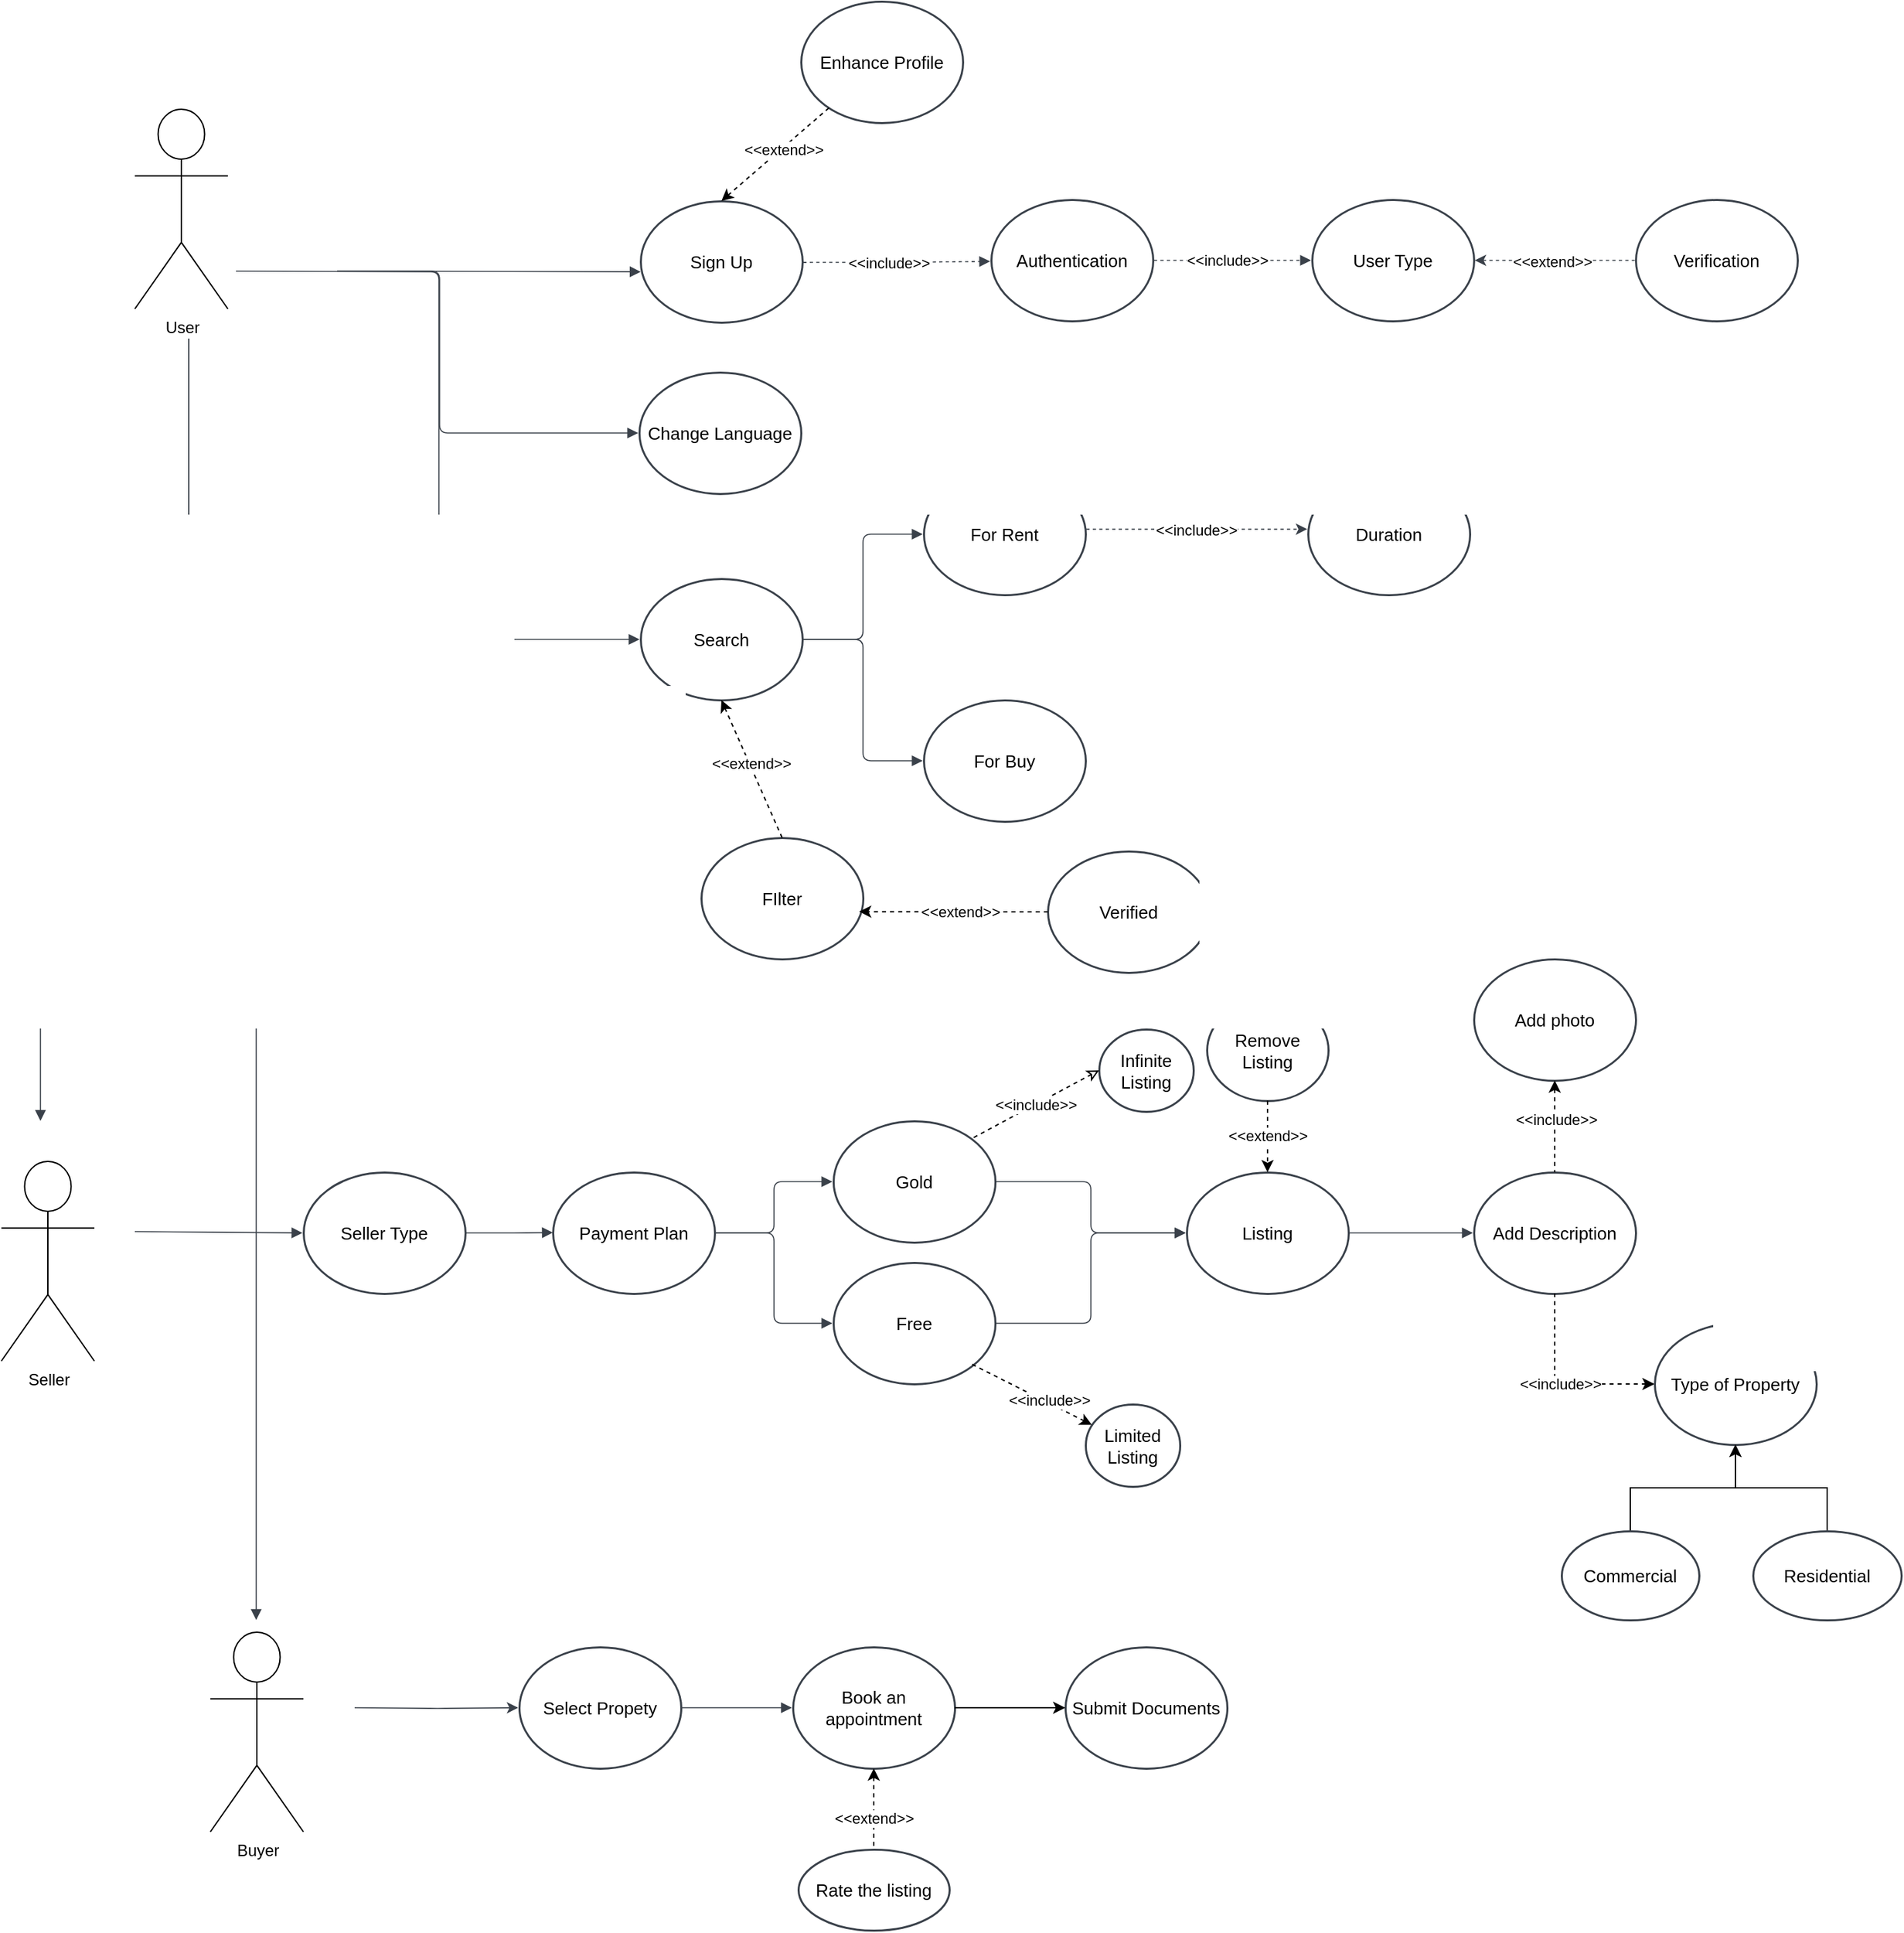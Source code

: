 <mxfile version="26.0.13">
  <diagram name="Page-1" id="3UdpM3VQEbxJ7XjGhjqT">
    <mxGraphModel dx="1815" dy="1692" grid="1" gridSize="10" guides="1" tooltips="1" connect="1" arrows="1" fold="1" page="1" pageScale="1" pageWidth="827" pageHeight="1169" math="0" shadow="0">
      <root>
        <mxCell id="0" />
        <mxCell id="1" parent="0" />
        <mxCell id="RtYx9xhGGRkn4zn4l_9_-4" value="" style="html=1;jettySize=18;whiteSpace=wrap;fontSize=13;strokeColor=#3a414a;strokeOpacity=100;strokeWidth=0.8;rounded=1;arcSize=12;edgeStyle=orthogonalEdgeStyle;startArrow=none;endArrow=block;endFill=1;lucidId=T_1NcUHb7CAU;" parent="1" edge="1">
          <mxGeometry width="100" height="100" relative="1" as="geometry">
            <Array as="points">
              <mxPoint x="70" y="290" />
              <mxPoint x="120" y="290" />
              <mxPoint x="120" y="1080" />
            </Array>
            <mxPoint x="70" y="140" as="sourcePoint" />
            <mxPoint x="120" y="1090" as="targetPoint" />
          </mxGeometry>
        </mxCell>
        <mxCell id="RtYx9xhGGRkn4zn4l_9_-6" value="Sign Up" style="html=1;overflow=block;blockSpacing=1;whiteSpace=wrap;ellipse;fontSize=13;spacing=3.8;strokeColor=#3a414a;strokeOpacity=100;fillOpacity=100;rounded=1;absoluteArcSize=1;arcSize=9;fillColor=#ffffff;strokeWidth=1.5;lucidId=Vd2NLH37KcO3;" parent="1" vertex="1">
          <mxGeometry x="405" y="38" width="120" height="90" as="geometry" />
        </mxCell>
        <mxCell id="RtYx9xhGGRkn4zn4l_9_-7" value="Authentication" style="html=1;overflow=block;blockSpacing=1;whiteSpace=wrap;ellipse;fontSize=13;spacing=3.8;strokeColor=#3a414a;strokeOpacity=100;fillOpacity=100;rounded=1;absoluteArcSize=1;arcSize=9;fillColor=#ffffff;strokeWidth=1.5;lucidId=ie2NSuUGnqbv;" parent="1" vertex="1">
          <mxGeometry x="665" y="37" width="120" height="90" as="geometry" />
        </mxCell>
        <mxCell id="RtYx9xhGGRkn4zn4l_9_-8" value="User Type" style="html=1;overflow=block;blockSpacing=1;whiteSpace=wrap;ellipse;fontSize=13;spacing=3.8;strokeColor=#3a414a;strokeOpacity=100;fillOpacity=100;rounded=1;absoluteArcSize=1;arcSize=9;fillColor=#ffffff;strokeWidth=1.5;lucidId=xe2NPOXNQaJQ;" parent="1" vertex="1">
          <mxGeometry x="903" y="37" width="120" height="90" as="geometry" />
        </mxCell>
        <mxCell id="RtYx9xhGGRkn4zn4l_9_-9" value="Verification" style="html=1;overflow=block;blockSpacing=1;whiteSpace=wrap;ellipse;fontSize=13;spacing=3.8;strokeColor=#3a414a;strokeOpacity=100;fillOpacity=100;rounded=1;absoluteArcSize=1;arcSize=9;fillColor=#ffffff;strokeWidth=1.5;lucidId=Ie2NEz1RCKbv;" parent="1" vertex="1">
          <mxGeometry x="1143" y="37" width="120" height="90" as="geometry" />
        </mxCell>
        <mxCell id="RtYx9xhGGRkn4zn4l_9_-10" value="Enhance Profile" style="html=1;overflow=block;blockSpacing=1;whiteSpace=wrap;ellipse;fontSize=13;spacing=3.8;strokeColor=#3a414a;strokeOpacity=100;fillOpacity=100;rounded=1;absoluteArcSize=1;arcSize=9;fillColor=#ffffff;strokeWidth=1.5;lucidId=Ve2N2gkib1of;" parent="1" vertex="1">
          <mxGeometry x="524" y="-110" width="120" height="90" as="geometry" />
        </mxCell>
        <mxCell id="RtYx9xhGGRkn4zn4l_9_-11" value="" style="html=1;jettySize=18;whiteSpace=wrap;fontSize=13;strokeColor=#3a414a;strokeOpacity=100;strokeWidth=0.8;rounded=1;arcSize=12;edgeStyle=orthogonalEdgeStyle;startArrow=none;endArrow=block;endFill=1;entryX=0.001;entryY=0.583;entryPerimeter=0;lucidId=ff2Nyzj1YwN0;" parent="1" target="RtYx9xhGGRkn4zn4l_9_-6" edge="1">
          <mxGeometry width="100" height="100" relative="1" as="geometry">
            <Array as="points" />
            <mxPoint x="180" y="90" as="sourcePoint" />
          </mxGeometry>
        </mxCell>
        <mxCell id="RtYx9xhGGRkn4zn4l_9_-12" value="" style="html=1;jettySize=18;whiteSpace=wrap;fontSize=13;strokeColor=#3a414a;strokeOpacity=100;strokeWidth=0.8;rounded=1;arcSize=12;edgeStyle=orthogonalEdgeStyle;startArrow=none;endArrow=block;endFill=1;exitX=1.006;exitY=0.506;exitPerimeter=0;entryX=-0.006;entryY=0.509;entryPerimeter=0;lucidId=Af2NUY4z62~e;dashed=1;" parent="1" source="RtYx9xhGGRkn4zn4l_9_-6" target="RtYx9xhGGRkn4zn4l_9_-7" edge="1">
          <mxGeometry width="100" height="100" relative="1" as="geometry">
            <Array as="points" />
          </mxGeometry>
        </mxCell>
        <mxCell id="QKum8VZ0ect6uWflZ8Zq-3" value="&amp;lt;&amp;lt;include&amp;gt;&amp;gt;" style="edgeLabel;html=1;align=center;verticalAlign=middle;resizable=0;points=[];" parent="RtYx9xhGGRkn4zn4l_9_-12" vertex="1" connectable="0">
          <mxGeometry x="-0.087" relative="1" as="geometry">
            <mxPoint as="offset" />
          </mxGeometry>
        </mxCell>
        <mxCell id="RtYx9xhGGRkn4zn4l_9_-13" value="" style="html=1;jettySize=18;whiteSpace=wrap;fontSize=13;strokeColor=#3a414a;strokeOpacity=100;strokeWidth=0.8;rounded=1;arcSize=12;edgeStyle=orthogonalEdgeStyle;startArrow=none;endArrow=block;endFill=1;exitX=1.006;exitY=0.5;exitPerimeter=0;entryX=-0.006;entryY=0.5;entryPerimeter=0;lucidId=If2N~Ru2rR69;dashed=1;" parent="1" source="RtYx9xhGGRkn4zn4l_9_-7" target="RtYx9xhGGRkn4zn4l_9_-8" edge="1">
          <mxGeometry width="100" height="100" relative="1" as="geometry">
            <Array as="points" />
          </mxGeometry>
        </mxCell>
        <mxCell id="QKum8VZ0ect6uWflZ8Zq-5" value="&amp;lt;&amp;lt;include&amp;gt;&amp;gt;" style="edgeLabel;html=1;align=center;verticalAlign=middle;resizable=0;points=[];" parent="RtYx9xhGGRkn4zn4l_9_-13" vertex="1" connectable="0">
          <mxGeometry x="0.407" y="1" relative="1" as="geometry">
            <mxPoint x="-28" y="1" as="offset" />
          </mxGeometry>
        </mxCell>
        <mxCell id="RtYx9xhGGRkn4zn4l_9_-14" value="" style="html=1;jettySize=18;whiteSpace=wrap;fontSize=13;strokeColor=#3a414a;strokeOpacity=100;strokeWidth=0.8;rounded=1;arcSize=12;edgeStyle=orthogonalEdgeStyle;startArrow=classic;endArrow=none;endFill=1;exitX=1.006;exitY=0.5;exitPerimeter=0;entryX=-0.006;entryY=0.5;entryPerimeter=0;lucidId=0f2NqhdM4Jrs;startFill=1;dashed=1;" parent="1" source="RtYx9xhGGRkn4zn4l_9_-8" target="RtYx9xhGGRkn4zn4l_9_-9" edge="1">
          <mxGeometry width="100" height="100" relative="1" as="geometry">
            <Array as="points" />
          </mxGeometry>
        </mxCell>
        <mxCell id="QKum8VZ0ect6uWflZ8Zq-6" value="&amp;lt;&amp;lt;extend&amp;gt;&amp;gt;" style="edgeLabel;html=1;align=center;verticalAlign=middle;resizable=0;points=[];" parent="RtYx9xhGGRkn4zn4l_9_-14" vertex="1" connectable="0">
          <mxGeometry x="-0.041" y="-1" relative="1" as="geometry">
            <mxPoint as="offset" />
          </mxGeometry>
        </mxCell>
        <mxCell id="RtYx9xhGGRkn4zn4l_9_-17" value="" style="html=1;jettySize=18;whiteSpace=wrap;fontSize=13;strokeColor=#3a414a;strokeOpacity=100;strokeWidth=0.8;rounded=1;arcSize=12;edgeStyle=orthogonalEdgeStyle;startArrow=none;endArrow=block;endFill=1;entryX=-0.006;entryY=0.5;entryPerimeter=0;lucidId=bh2N.PQnJD9T;" parent="1" target="RtYx9xhGGRkn4zn4l_9_-18" edge="1">
          <mxGeometry width="100" height="100" relative="1" as="geometry">
            <Array as="points">
              <mxPoint x="256" y="90" />
              <mxPoint x="256" y="210" />
            </Array>
            <mxPoint x="180" y="90" as="sourcePoint" />
          </mxGeometry>
        </mxCell>
        <mxCell id="RtYx9xhGGRkn4zn4l_9_-18" value="Change Language" style="html=1;overflow=block;blockSpacing=1;whiteSpace=wrap;ellipse;fontSize=13;spacing=3.8;strokeColor=#3a414a;strokeOpacity=100;fillOpacity=100;rounded=1;absoluteArcSize=1;arcSize=9;fillColor=#ffffff;strokeWidth=1.5;lucidId=lh2NhNY9c4b3;" parent="1" vertex="1">
          <mxGeometry x="404" y="165" width="120" height="90" as="geometry" />
        </mxCell>
        <mxCell id="RtYx9xhGGRkn4zn4l_9_-19" value="Search" style="html=1;overflow=block;blockSpacing=1;whiteSpace=wrap;ellipse;fontSize=13;spacing=3.8;strokeColor=#3a414a;strokeOpacity=100;fillOpacity=100;rounded=1;absoluteArcSize=1;arcSize=9;fillColor=#ffffff;strokeWidth=1.5;lucidId=zh2NIjurEAJ8;" parent="1" vertex="1">
          <mxGeometry x="405" y="318" width="120" height="90" as="geometry" />
        </mxCell>
        <mxCell id="RtYx9xhGGRkn4zn4l_9_-20" value="" style="html=1;jettySize=18;whiteSpace=wrap;fontSize=13;strokeColor=#3a414a;strokeOpacity=100;strokeWidth=0.8;rounded=1;arcSize=12;edgeStyle=orthogonalEdgeStyle;startArrow=none;endArrow=block;endFill=1;entryX=-0.006;entryY=0.5;entryPerimeter=0;lucidId=Gh2N~Wo6~D3Y;" parent="1" target="RtYx9xhGGRkn4zn4l_9_-19" edge="1">
          <mxGeometry width="100" height="100" relative="1" as="geometry">
            <Array as="points" />
            <mxPoint x="105" y="90" as="sourcePoint" />
          </mxGeometry>
        </mxCell>
        <mxCell id="RtYx9xhGGRkn4zn4l_9_-21" value="For Rent" style="html=1;overflow=block;blockSpacing=1;whiteSpace=wrap;ellipse;fontSize=13;spacing=3.8;strokeColor=#3a414a;strokeOpacity=100;fillOpacity=100;rounded=1;absoluteArcSize=1;arcSize=9;fillColor=#ffffff;strokeWidth=1.5;lucidId=9h2N9iXnFSrb;" parent="1" vertex="1">
          <mxGeometry x="615" y="240" width="120" height="90" as="geometry" />
        </mxCell>
        <mxCell id="RtYx9xhGGRkn4zn4l_9_-22" value="For Buy" style="html=1;overflow=block;blockSpacing=1;whiteSpace=wrap;ellipse;fontSize=13;spacing=3.8;strokeColor=#3a414a;strokeOpacity=100;fillOpacity=100;rounded=1;absoluteArcSize=1;arcSize=9;fillColor=#ffffff;strokeWidth=1.5;lucidId=_h2Ns~Ce41wU;" parent="1" vertex="1">
          <mxGeometry x="615" y="408" width="120" height="90" as="geometry" />
        </mxCell>
        <mxCell id="RtYx9xhGGRkn4zn4l_9_-23" value="Duration" style="html=1;overflow=block;blockSpacing=1;whiteSpace=wrap;ellipse;fontSize=13;spacing=3.8;strokeColor=#3a414a;strokeOpacity=100;fillOpacity=100;rounded=1;absoluteArcSize=1;arcSize=9;fillColor=#ffffff;strokeWidth=1.5;lucidId=oi2NFCCOpKik;" parent="1" vertex="1">
          <mxGeometry x="900" y="240" width="120" height="90" as="geometry" />
        </mxCell>
        <mxCell id="RtYx9xhGGRkn4zn4l_9_-24" value="" style="html=1;jettySize=18;whiteSpace=wrap;fontSize=13;strokeColor=#3a414a;strokeOpacity=100;strokeWidth=0.8;rounded=1;arcSize=12;edgeStyle=orthogonalEdgeStyle;startArrow=none;startFill=0;endArrow=classic;exitX=1.005;exitY=0.459;exitPerimeter=0;entryX=-0.005;entryY=0.459;entryPerimeter=0;lucidId=Gi2NdZY0Ms.r;dashed=1;endFill=1;" parent="1" source="RtYx9xhGGRkn4zn4l_9_-21" target="RtYx9xhGGRkn4zn4l_9_-23" edge="1">
          <mxGeometry width="100" height="100" relative="1" as="geometry">
            <Array as="points" />
          </mxGeometry>
        </mxCell>
        <mxCell id="QKum8VZ0ect6uWflZ8Zq-9" value="&amp;lt;&amp;lt;include&amp;gt;&amp;gt;" style="edgeLabel;html=1;align=center;verticalAlign=middle;resizable=0;points=[];" parent="RtYx9xhGGRkn4zn4l_9_-24" vertex="1" connectable="0">
          <mxGeometry x="-0.011" relative="1" as="geometry">
            <mxPoint as="offset" />
          </mxGeometry>
        </mxCell>
        <mxCell id="RtYx9xhGGRkn4zn4l_9_-25" value="" style="html=1;jettySize=18;whiteSpace=wrap;fontSize=13;strokeColor=#3a414a;strokeOpacity=100;strokeWidth=0.8;rounded=1;arcSize=12;edgeStyle=orthogonalEdgeStyle;startArrow=none;endArrow=block;endFill=1;exitX=1.006;exitY=0.5;exitPerimeter=0;entryX=-0.006;entryY=0.5;entryPerimeter=0;lucidId=Ni2N4o2TWmvw;" parent="1" source="RtYx9xhGGRkn4zn4l_9_-19" target="RtYx9xhGGRkn4zn4l_9_-21" edge="1">
          <mxGeometry width="100" height="100" relative="1" as="geometry">
            <Array as="points" />
          </mxGeometry>
        </mxCell>
        <mxCell id="RtYx9xhGGRkn4zn4l_9_-26" value="" style="html=1;jettySize=18;whiteSpace=wrap;fontSize=13;strokeColor=#3a414a;strokeOpacity=100;strokeWidth=0.8;rounded=1;arcSize=12;edgeStyle=orthogonalEdgeStyle;startArrow=none;endArrow=block;endFill=1;exitX=1.006;exitY=0.5;exitPerimeter=0;entryX=-0.006;entryY=0.5;entryPerimeter=0;lucidId=Ui2NdpzxIE4U;" parent="1" source="RtYx9xhGGRkn4zn4l_9_-19" target="RtYx9xhGGRkn4zn4l_9_-22" edge="1">
          <mxGeometry width="100" height="100" relative="1" as="geometry">
            <Array as="points" />
          </mxGeometry>
        </mxCell>
        <mxCell id="RtYx9xhGGRkn4zn4l_9_-28" value="FIlter" style="html=1;overflow=block;blockSpacing=1;whiteSpace=wrap;ellipse;fontSize=13;spacing=3.8;strokeColor=#3a414a;strokeOpacity=100;fillOpacity=100;rounded=1;absoluteArcSize=1;arcSize=9;fillColor=#ffffff;strokeWidth=1.5;lucidId=jk2NwlVtYKUZ;" parent="1" vertex="1">
          <mxGeometry x="450" y="510" width="120" height="90" as="geometry" />
        </mxCell>
        <mxCell id="RtYx9xhGGRkn4zn4l_9_-30" value="Verified" style="html=1;overflow=block;blockSpacing=1;whiteSpace=wrap;ellipse;fontSize=13;spacing=3.8;strokeColor=#3a414a;strokeOpacity=100;fillOpacity=100;rounded=1;absoluteArcSize=1;arcSize=9;fillColor=#ffffff;strokeWidth=1.5;lucidId=al2Ni9gf6FhD;" parent="1" vertex="1">
          <mxGeometry x="707" y="520" width="120" height="90" as="geometry" />
        </mxCell>
        <mxCell id="RtYx9xhGGRkn4zn4l_9_-32" value="" style="html=1;jettySize=18;whiteSpace=wrap;fontSize=13;strokeColor=#3a414a;strokeOpacity=100;strokeWidth=0.8;rounded=1;arcSize=12;edgeStyle=orthogonalEdgeStyle;startArrow=none;endArrow=block;endFill=1;entryX=-0.006;entryY=0.5;entryPerimeter=0;lucidId=sm2NMlRjk~uu;" parent="1" target="RtYx9xhGGRkn4zn4l_9_-33" edge="1">
          <mxGeometry width="100" height="100" relative="1" as="geometry">
            <Array as="points" />
            <mxPoint x="30" y="802" as="sourcePoint" />
          </mxGeometry>
        </mxCell>
        <mxCell id="RtYx9xhGGRkn4zn4l_9_-33" value="Seller Type" style="html=1;overflow=block;blockSpacing=1;whiteSpace=wrap;ellipse;fontSize=13;spacing=3.8;strokeColor=#3a414a;strokeOpacity=100;fillOpacity=100;rounded=1;absoluteArcSize=1;arcSize=9;fillColor=#ffffff;strokeWidth=1.5;lucidId=Dm2N.O1Cw66J;" parent="1" vertex="1">
          <mxGeometry x="155" y="758" width="120" height="90" as="geometry" />
        </mxCell>
        <mxCell id="RtYx9xhGGRkn4zn4l_9_-34" value="Gold" style="html=1;overflow=block;blockSpacing=1;whiteSpace=wrap;ellipse;fontSize=13;spacing=3.8;strokeColor=#3a414a;strokeOpacity=100;fillOpacity=100;rounded=1;absoluteArcSize=1;arcSize=9;fillColor=#ffffff;strokeWidth=1.5;lucidId=Zm2NnLyQ7PNg;" parent="1" vertex="1">
          <mxGeometry x="548" y="720" width="120" height="90" as="geometry" />
        </mxCell>
        <mxCell id="RtYx9xhGGRkn4zn4l_9_-35" value="Free" style="html=1;overflow=block;blockSpacing=1;whiteSpace=wrap;ellipse;fontSize=13;spacing=3.8;strokeColor=#3a414a;strokeOpacity=100;fillOpacity=100;rounded=1;absoluteArcSize=1;arcSize=9;fillColor=#ffffff;strokeWidth=1.5;lucidId=0m2NQB7Sojcu;" parent="1" vertex="1">
          <mxGeometry x="548" y="825" width="120" height="90" as="geometry" />
        </mxCell>
        <mxCell id="RtYx9xhGGRkn4zn4l_9_-36" value="Infinite Listing" style="html=1;overflow=block;blockSpacing=1;whiteSpace=wrap;ellipse;fontSize=13;spacing=3.8;strokeColor=#3a414a;strokeOpacity=100;fillOpacity=100;rounded=1;absoluteArcSize=1;arcSize=9;fillColor=#ffffff;strokeWidth=1.5;lucidId=cn2N3BMARIzr;" parent="1" vertex="1">
          <mxGeometry x="745" y="652" width="70" height="61" as="geometry" />
        </mxCell>
        <mxCell id="RtYx9xhGGRkn4zn4l_9_-37" value="Limited Listing" style="html=1;overflow=block;blockSpacing=1;whiteSpace=wrap;ellipse;fontSize=13;spacing=3.8;strokeColor=#3a414a;strokeOpacity=100;fillOpacity=100;rounded=1;absoluteArcSize=1;arcSize=9;fillColor=#ffffff;strokeWidth=1.5;lucidId=wn2NGP~Z6Ds-;" parent="1" vertex="1">
          <mxGeometry x="735" y="930" width="70" height="61" as="geometry" />
        </mxCell>
        <mxCell id="RtYx9xhGGRkn4zn4l_9_-40" value="" style="html=1;jettySize=18;whiteSpace=wrap;fontSize=13;strokeColor=#3a414a;strokeOpacity=100;strokeWidth=0.8;rounded=1;arcSize=12;edgeStyle=orthogonalEdgeStyle;startArrow=none;endArrow=block;endFill=1;exitX=1;exitY=0.5;entryX=-0.006;entryY=0.5;entryPerimeter=0;lucidId=eo2N2k-c11Nn;exitDx=0;exitDy=0;" parent="1" source="4We_B6uBcjSN8F8ZaVob-1" target="RtYx9xhGGRkn4zn4l_9_-34" edge="1">
          <mxGeometry width="100" height="100" relative="1" as="geometry">
            <Array as="points">
              <mxPoint x="504" y="803" />
              <mxPoint x="504" y="765" />
            </Array>
          </mxGeometry>
        </mxCell>
        <mxCell id="RtYx9xhGGRkn4zn4l_9_-41" value="" style="html=1;jettySize=18;whiteSpace=wrap;fontSize=13;strokeColor=#3a414a;strokeOpacity=100;strokeWidth=0.8;rounded=1;arcSize=12;edgeStyle=orthogonalEdgeStyle;startArrow=none;endArrow=block;endFill=1;exitX=1;exitY=0.5;entryX=-0.006;entryY=0.5;entryPerimeter=0;lucidId=ko2NCZfHojib;exitDx=0;exitDy=0;" parent="1" source="4We_B6uBcjSN8F8ZaVob-1" target="RtYx9xhGGRkn4zn4l_9_-35" edge="1">
          <mxGeometry width="100" height="100" relative="1" as="geometry">
            <Array as="points" />
          </mxGeometry>
        </mxCell>
        <mxCell id="RtYx9xhGGRkn4zn4l_9_-42" value="" style="html=1;jettySize=18;whiteSpace=wrap;fontSize=13;strokeColor=#3a414a;strokeOpacity=100;strokeWidth=0.8;rounded=1;arcSize=12;edgeStyle=orthogonalEdgeStyle;startArrow=none;endArrow=block;endFill=1;exitX=1.006;exitY=0.5;exitPerimeter=0;entryX=-0.006;entryY=0.5;entryPerimeter=0;lucidId=xo2N60hsEZCy;" parent="1" source="RtYx9xhGGRkn4zn4l_9_-34" target="RtYx9xhGGRkn4zn4l_9_-44" edge="1">
          <mxGeometry width="100" height="100" relative="1" as="geometry">
            <Array as="points" />
          </mxGeometry>
        </mxCell>
        <mxCell id="RtYx9xhGGRkn4zn4l_9_-43" value="" style="html=1;jettySize=18;whiteSpace=wrap;fontSize=13;strokeColor=#3a414a;strokeOpacity=100;strokeWidth=0.8;rounded=1;arcSize=12;edgeStyle=orthogonalEdgeStyle;startArrow=none;endArrow=block;endFill=1;exitX=1.006;exitY=0.5;exitPerimeter=0;entryX=-0.006;entryY=0.5;entryPerimeter=0;lucidId=Uo2NaMtc.MYV;" parent="1" source="RtYx9xhGGRkn4zn4l_9_-35" target="RtYx9xhGGRkn4zn4l_9_-44" edge="1">
          <mxGeometry width="100" height="100" relative="1" as="geometry">
            <Array as="points" />
          </mxGeometry>
        </mxCell>
        <mxCell id="RtYx9xhGGRkn4zn4l_9_-44" value="Listing" style="html=1;overflow=block;blockSpacing=1;whiteSpace=wrap;ellipse;fontSize=13;spacing=3.8;strokeColor=#3a414a;strokeOpacity=100;fillOpacity=100;rounded=1;absoluteArcSize=1;arcSize=9;fillColor=#ffffff;strokeWidth=1.5;lucidId=Yo2NwXqtcYpD;" parent="1" vertex="1">
          <mxGeometry x="810" y="758" width="120" height="90" as="geometry" />
        </mxCell>
        <mxCell id="RtYx9xhGGRkn4zn4l_9_-45" value="Remove Listing" style="html=1;overflow=block;blockSpacing=1;whiteSpace=wrap;ellipse;fontSize=13;spacing=3.8;strokeColor=#3a414a;strokeOpacity=100;fillOpacity=100;rounded=1;absoluteArcSize=1;arcSize=9;fillColor=#ffffff;strokeWidth=1.5;lucidId=~o2Nf5Nywa8o;" parent="1" vertex="1">
          <mxGeometry x="825" y="630" width="90" height="75" as="geometry" />
        </mxCell>
        <mxCell id="RtYx9xhGGRkn4zn4l_9_-47" value="Add Description" style="html=1;overflow=block;blockSpacing=1;whiteSpace=wrap;ellipse;fontSize=13;spacing=3.8;strokeColor=#3a414a;strokeOpacity=100;fillOpacity=100;rounded=1;absoluteArcSize=1;arcSize=9;fillColor=#ffffff;strokeWidth=1.5;lucidId=Wp2N..n03a1h;" parent="1" vertex="1">
          <mxGeometry x="1023" y="758" width="120" height="90" as="geometry" />
        </mxCell>
        <mxCell id="RtYx9xhGGRkn4zn4l_9_-48" value="Add photo" style="html=1;overflow=block;blockSpacing=1;whiteSpace=wrap;ellipse;fontSize=13;spacing=3.8;strokeColor=#3a414a;strokeOpacity=100;fillOpacity=100;rounded=1;absoluteArcSize=1;arcSize=9;fillColor=#ffffff;strokeWidth=1.5;lucidId=aq2N1Zbb_zrb;" parent="1" vertex="1">
          <mxGeometry x="1023" y="600" width="120" height="90" as="geometry" />
        </mxCell>
        <mxCell id="QKum8VZ0ect6uWflZ8Zq-15" value="&amp;lt;&amp;lt;include&amp;gt;&amp;gt;" style="edgeStyle=orthogonalEdgeStyle;rounded=0;orthogonalLoop=1;jettySize=auto;html=1;entryX=0.5;entryY=1;entryDx=0;entryDy=0;dashed=1;endArrow=none;startFill=1;startArrow=classic;" parent="1" source="RtYx9xhGGRkn4zn4l_9_-49" target="RtYx9xhGGRkn4zn4l_9_-47" edge="1">
          <mxGeometry relative="1" as="geometry" />
        </mxCell>
        <mxCell id="RtYx9xhGGRkn4zn4l_9_-49" value="Type of Property" style="html=1;overflow=block;blockSpacing=1;whiteSpace=wrap;ellipse;fontSize=13;spacing=3.8;strokeColor=#3a414a;strokeOpacity=100;fillOpacity=100;rounded=1;absoluteArcSize=1;arcSize=9;fillColor=#ffffff;strokeWidth=1.5;lucidId=iq2NwP-8j8MI;" parent="1" vertex="1">
          <mxGeometry x="1157" y="870" width="120" height="90" as="geometry" />
        </mxCell>
        <mxCell id="QKum8VZ0ect6uWflZ8Zq-18" style="edgeStyle=orthogonalEdgeStyle;rounded=0;orthogonalLoop=1;jettySize=auto;html=1;entryX=0.5;entryY=1;entryDx=0;entryDy=0;" parent="1" source="RtYx9xhGGRkn4zn4l_9_-50" target="RtYx9xhGGRkn4zn4l_9_-49" edge="1">
          <mxGeometry relative="1" as="geometry" />
        </mxCell>
        <mxCell id="RtYx9xhGGRkn4zn4l_9_-50" value="Commercial" style="html=1;overflow=block;blockSpacing=1;whiteSpace=wrap;ellipse;fontSize=13;spacing=3.8;strokeColor=#3a414a;strokeOpacity=100;fillOpacity=100;rounded=1;absoluteArcSize=1;arcSize=9;fillColor=#ffffff;strokeWidth=1.5;lucidId=uq2NrSCWiOrT;" parent="1" vertex="1">
          <mxGeometry x="1088" y="1024" width="102" height="66" as="geometry" />
        </mxCell>
        <mxCell id="QKum8VZ0ect6uWflZ8Zq-19" style="edgeStyle=orthogonalEdgeStyle;rounded=0;orthogonalLoop=1;jettySize=auto;html=1;entryX=0.5;entryY=1;entryDx=0;entryDy=0;" parent="1" source="RtYx9xhGGRkn4zn4l_9_-51" target="RtYx9xhGGRkn4zn4l_9_-49" edge="1">
          <mxGeometry relative="1" as="geometry" />
        </mxCell>
        <mxCell id="RtYx9xhGGRkn4zn4l_9_-51" value="Residential" style="html=1;overflow=block;blockSpacing=1;whiteSpace=wrap;ellipse;fontSize=13;spacing=3.8;strokeColor=#3a414a;strokeOpacity=100;fillOpacity=100;rounded=1;absoluteArcSize=1;arcSize=9;fillColor=#ffffff;strokeWidth=1.5;lucidId=vq2NO-f4~Nze;" parent="1" vertex="1">
          <mxGeometry x="1230" y="1024" width="110" height="66" as="geometry" />
        </mxCell>
        <mxCell id="RtYx9xhGGRkn4zn4l_9_-55" value="" style="html=1;jettySize=18;whiteSpace=wrap;fontSize=13;strokeColor=#3a414a;strokeOpacity=100;strokeWidth=0.8;rounded=1;arcSize=12;edgeStyle=orthogonalEdgeStyle;startArrow=none;endArrow=block;endFill=1;exitX=1.006;exitY=0.5;exitPerimeter=0;entryX=-0.006;entryY=0.5;entryPerimeter=0;lucidId=nr2Nhw4UFXUL;" parent="1" source="RtYx9xhGGRkn4zn4l_9_-44" target="RtYx9xhGGRkn4zn4l_9_-47" edge="1">
          <mxGeometry width="100" height="100" relative="1" as="geometry">
            <Array as="points" />
          </mxGeometry>
        </mxCell>
        <mxCell id="RtYx9xhGGRkn4zn4l_9_-56" value="Select Propety" style="html=1;overflow=block;blockSpacing=1;whiteSpace=wrap;ellipse;fontSize=13;spacing=3.8;strokeColor=#3a414a;strokeOpacity=100;fillOpacity=100;rounded=1;absoluteArcSize=1;arcSize=9;fillColor=#ffffff;strokeWidth=1.5;lucidId=Dr2N7geGq.aC;" parent="1" vertex="1">
          <mxGeometry x="315" y="1110" width="120" height="90" as="geometry" />
        </mxCell>
        <mxCell id="RtYx9xhGGRkn4zn4l_9_-57" value="Book an appointment" style="html=1;overflow=block;blockSpacing=1;whiteSpace=wrap;ellipse;fontSize=13;spacing=3.8;strokeColor=#3a414a;strokeOpacity=100;fillOpacity=100;rounded=1;absoluteArcSize=1;arcSize=9;fillColor=#ffffff;strokeWidth=1.5;lucidId=Mr2NWJrDn_1x;" parent="1" vertex="1">
          <mxGeometry x="518" y="1110" width="120" height="90" as="geometry" />
        </mxCell>
        <mxCell id="RtYx9xhGGRkn4zn4l_9_-58" value="Submit Documents" style="html=1;overflow=block;blockSpacing=1;whiteSpace=wrap;ellipse;fontSize=13;spacing=3.8;strokeColor=#3a414a;strokeOpacity=100;fillOpacity=100;rounded=1;absoluteArcSize=1;arcSize=9;fillColor=#ffffff;strokeWidth=1.5;lucidId=Wr2NKhF0GxpS;" parent="1" vertex="1">
          <mxGeometry x="720" y="1110" width="120" height="90" as="geometry" />
        </mxCell>
        <mxCell id="RtYx9xhGGRkn4zn4l_9_-59" value="" style="html=1;jettySize=18;whiteSpace=wrap;fontSize=13;strokeColor=#3a414a;strokeOpacity=100;strokeWidth=0.8;rounded=1;arcSize=12;edgeStyle=orthogonalEdgeStyle;startArrow=none;entryX=-0.006;entryY=0.5;entryPerimeter=0;lucidId=ns2NK8PLIFtY;" parent="1" target="RtYx9xhGGRkn4zn4l_9_-56" edge="1">
          <mxGeometry width="100" height="100" relative="1" as="geometry">
            <Array as="points" />
            <mxPoint x="193" y="1155" as="sourcePoint" />
          </mxGeometry>
        </mxCell>
        <mxCell id="RtYx9xhGGRkn4zn4l_9_-60" value="" style="html=1;jettySize=18;whiteSpace=wrap;fontSize=13;strokeColor=#3a414a;strokeOpacity=100;strokeWidth=0.8;rounded=1;arcSize=12;edgeStyle=orthogonalEdgeStyle;startArrow=none;endArrow=block;endFill=1;exitX=1.006;exitY=0.5;exitPerimeter=0;entryX=-0.006;entryY=0.5;entryPerimeter=0;lucidId=0s2NSb-.7L4Q;" parent="1" source="RtYx9xhGGRkn4zn4l_9_-56" target="RtYx9xhGGRkn4zn4l_9_-57" edge="1">
          <mxGeometry width="100" height="100" relative="1" as="geometry">
            <Array as="points" />
          </mxGeometry>
        </mxCell>
        <mxCell id="RtYx9xhGGRkn4zn4l_9_-62" value="" style="endArrow=classic;html=1;rounded=0;entryX=0.976;entryY=0.609;entryDx=0;entryDy=0;entryPerimeter=0;exitX=0;exitY=0.5;exitDx=0;exitDy=0;curved=1;dashed=1;" parent="1" source="RtYx9xhGGRkn4zn4l_9_-30" target="RtYx9xhGGRkn4zn4l_9_-28" edge="1">
          <mxGeometry width="50" height="50" relative="1" as="geometry">
            <mxPoint x="570" y="590" as="sourcePoint" />
            <mxPoint x="620" y="540" as="targetPoint" />
          </mxGeometry>
        </mxCell>
        <mxCell id="QKum8VZ0ect6uWflZ8Zq-10" value="&amp;lt;&amp;lt;extend&amp;gt;&amp;gt;" style="edgeLabel;html=1;align=center;verticalAlign=middle;resizable=0;points=[];" parent="RtYx9xhGGRkn4zn4l_9_-62" vertex="1" connectable="0">
          <mxGeometry x="-0.07" relative="1" as="geometry">
            <mxPoint as="offset" />
          </mxGeometry>
        </mxCell>
        <mxCell id="RtYx9xhGGRkn4zn4l_9_-64" value="" style="endArrow=none;html=1;rounded=0;exitX=0;exitY=0.5;exitDx=0;exitDy=0;entryX=1;entryY=0;entryDx=0;entryDy=0;dashed=1;startArrow=classic;startFill=0;" parent="1" source="RtYx9xhGGRkn4zn4l_9_-36" target="RtYx9xhGGRkn4zn4l_9_-34" edge="1">
          <mxGeometry width="50" height="50" relative="1" as="geometry">
            <mxPoint x="702.5" y="761" as="sourcePoint" />
            <mxPoint x="747.5" y="735" as="targetPoint" />
          </mxGeometry>
        </mxCell>
        <mxCell id="QKum8VZ0ect6uWflZ8Zq-11" value="&amp;lt;&amp;lt;include&amp;gt;&amp;gt;" style="edgeLabel;html=1;align=center;verticalAlign=middle;resizable=0;points=[];" parent="RtYx9xhGGRkn4zn4l_9_-64" vertex="1" connectable="0">
          <mxGeometry x="-0.001" relative="1" as="geometry">
            <mxPoint as="offset" />
          </mxGeometry>
        </mxCell>
        <mxCell id="RtYx9xhGGRkn4zn4l_9_-65" value="" style="endArrow=none;html=1;rounded=0;dashed=1;startArrow=classic;startFill=1;" parent="1" source="RtYx9xhGGRkn4zn4l_9_-37" edge="1">
          <mxGeometry width="50" height="50" relative="1" as="geometry">
            <mxPoint x="600" y="950" as="sourcePoint" />
            <mxPoint x="650" y="900" as="targetPoint" />
          </mxGeometry>
        </mxCell>
        <mxCell id="QKum8VZ0ect6uWflZ8Zq-13" value="&amp;lt;&amp;lt;include&amp;gt;&amp;gt;" style="edgeLabel;html=1;align=center;verticalAlign=middle;resizable=0;points=[];" parent="RtYx9xhGGRkn4zn4l_9_-65" vertex="1" connectable="0">
          <mxGeometry x="-0.263" y="-2" relative="1" as="geometry">
            <mxPoint as="offset" />
          </mxGeometry>
        </mxCell>
        <mxCell id="RtYx9xhGGRkn4zn4l_9_-66" value="" style="endArrow=classic;html=1;rounded=0;exitX=0.5;exitY=1;exitDx=0;exitDy=0;entryX=0.5;entryY=0;entryDx=0;entryDy=0;dashed=1;" parent="1" source="RtYx9xhGGRkn4zn4l_9_-45" target="RtYx9xhGGRkn4zn4l_9_-44" edge="1">
          <mxGeometry width="50" height="50" relative="1" as="geometry">
            <mxPoint x="880" y="720" as="sourcePoint" />
            <mxPoint x="930" y="670" as="targetPoint" />
          </mxGeometry>
        </mxCell>
        <mxCell id="QKum8VZ0ect6uWflZ8Zq-14" value="&amp;lt;&amp;lt;extend&amp;gt;&amp;gt;" style="edgeLabel;html=1;align=center;verticalAlign=middle;resizable=0;points=[];" parent="RtYx9xhGGRkn4zn4l_9_-66" vertex="1" connectable="0">
          <mxGeometry x="-0.019" relative="1" as="geometry">
            <mxPoint as="offset" />
          </mxGeometry>
        </mxCell>
        <mxCell id="RtYx9xhGGRkn4zn4l_9_-67" value="" style="endArrow=none;html=1;rounded=0;exitX=0.5;exitY=1;exitDx=0;exitDy=0;entryX=0.5;entryY=0;entryDx=0;entryDy=0;dashed=1;startFill=1;startArrow=classic;" parent="1" source="RtYx9xhGGRkn4zn4l_9_-48" target="RtYx9xhGGRkn4zn4l_9_-47" edge="1">
          <mxGeometry width="50" height="50" relative="1" as="geometry">
            <mxPoint x="1192" y="708" as="sourcePoint" />
            <mxPoint x="1120" y="777" as="targetPoint" />
          </mxGeometry>
        </mxCell>
        <mxCell id="QKum8VZ0ect6uWflZ8Zq-16" value="&amp;lt;&amp;lt;include&amp;gt;&amp;gt;" style="edgeLabel;html=1;align=center;verticalAlign=middle;resizable=0;points=[];" parent="RtYx9xhGGRkn4zn4l_9_-67" vertex="1" connectable="0">
          <mxGeometry x="-0.154" y="1" relative="1" as="geometry">
            <mxPoint as="offset" />
          </mxGeometry>
        </mxCell>
        <mxCell id="RtYx9xhGGRkn4zn4l_9_-71" value="" style="endArrow=classic;html=1;rounded=0;entryX=0;entryY=0.5;entryDx=0;entryDy=0;exitX=1;exitY=0.5;exitDx=0;exitDy=0;" parent="1" source="RtYx9xhGGRkn4zn4l_9_-57" target="RtYx9xhGGRkn4zn4l_9_-58" edge="1">
          <mxGeometry width="50" height="50" relative="1" as="geometry">
            <mxPoint x="710" y="1130" as="sourcePoint" />
            <mxPoint x="760" y="1080" as="targetPoint" />
          </mxGeometry>
        </mxCell>
        <mxCell id="RtYx9xhGGRkn4zn4l_9_-73" value="Seller" style="shape=umlActor;verticalLabelPosition=bottom;verticalAlign=top;html=1;outlineConnect=0;" parent="1" vertex="1">
          <mxGeometry x="-69" y="750" width="69" height="148" as="geometry" />
        </mxCell>
        <mxCell id="RtYx9xhGGRkn4zn4l_9_-74" value="Buyer" style="shape=umlActor;verticalLabelPosition=bottom;verticalAlign=top;html=1;outlineConnect=0;" parent="1" vertex="1">
          <mxGeometry x="86" y="1099" width="69" height="148" as="geometry" />
        </mxCell>
        <mxCell id="RtYx9xhGGRkn4zn4l_9_-81" value="" style="endArrow=classic;html=1;rounded=0;entryX=0.5;entryY=0;entryDx=0;entryDy=0;dashed=1;" parent="1" source="RtYx9xhGGRkn4zn4l_9_-10" target="RtYx9xhGGRkn4zn4l_9_-6" edge="1">
          <mxGeometry width="50" height="50" relative="1" as="geometry">
            <mxPoint x="430" as="sourcePoint" />
            <mxPoint x="480" y="-50" as="targetPoint" />
          </mxGeometry>
        </mxCell>
        <mxCell id="QKum8VZ0ect6uWflZ8Zq-4" value="&amp;lt;&amp;lt;extend&amp;gt;&amp;gt;" style="edgeLabel;html=1;align=center;verticalAlign=middle;resizable=0;points=[];" parent="RtYx9xhGGRkn4zn4l_9_-81" vertex="1" connectable="0">
          <mxGeometry x="-0.138" y="1" relative="1" as="geometry">
            <mxPoint as="offset" />
          </mxGeometry>
        </mxCell>
        <mxCell id="RtYx9xhGGRkn4zn4l_9_-82" value="" style="endArrow=classic;html=1;rounded=0;exitX=0.5;exitY=0;exitDx=0;exitDy=0;entryX=0.5;entryY=1;entryDx=0;entryDy=0;dashed=1;" parent="1" source="RtYx9xhGGRkn4zn4l_9_-28" target="RtYx9xhGGRkn4zn4l_9_-19" edge="1">
          <mxGeometry width="50" height="50" relative="1" as="geometry">
            <mxPoint x="470" y="510" as="sourcePoint" />
            <mxPoint x="520" y="460" as="targetPoint" />
          </mxGeometry>
        </mxCell>
        <mxCell id="QKum8VZ0ect6uWflZ8Zq-8" value="&amp;lt;&amp;lt;extend&amp;gt;&amp;gt;" style="edgeLabel;html=1;align=center;verticalAlign=middle;resizable=0;points=[];" parent="RtYx9xhGGRkn4zn4l_9_-82" vertex="1" connectable="0">
          <mxGeometry x="0.07" y="-1" relative="1" as="geometry">
            <mxPoint as="offset" />
          </mxGeometry>
        </mxCell>
        <mxCell id="RtYx9xhGGRkn4zn4l_9_-85" value="Rate the listing" style="html=1;overflow=block;blockSpacing=1;whiteSpace=wrap;ellipse;fontSize=13;spacing=3.8;strokeColor=#3a414a;strokeOpacity=100;fillOpacity=100;rounded=1;absoluteArcSize=1;arcSize=9;fillColor=#ffffff;strokeWidth=1.5;lucidId=Wr2NKhF0GxpS;" parent="1" vertex="1">
          <mxGeometry x="522" y="1260" width="112" height="60" as="geometry" />
        </mxCell>
        <mxCell id="RtYx9xhGGRkn4zn4l_9_-86" value="" style="endArrow=none;html=1;rounded=0;entryX=0.5;entryY=0;entryDx=0;entryDy=0;exitX=0.5;exitY=1;exitDx=0;exitDy=0;dashed=1;startArrow=classic;startFill=1;" parent="1" source="RtYx9xhGGRkn4zn4l_9_-57" target="RtYx9xhGGRkn4zn4l_9_-85" edge="1">
          <mxGeometry width="50" height="50" relative="1" as="geometry">
            <mxPoint x="840" y="1154.29" as="sourcePoint" />
            <mxPoint x="880" y="1154.29" as="targetPoint" />
          </mxGeometry>
        </mxCell>
        <mxCell id="QKum8VZ0ect6uWflZ8Zq-20" value="&amp;lt;&amp;lt;extend&amp;gt;&amp;gt;" style="edgeLabel;html=1;align=center;verticalAlign=middle;resizable=0;points=[];" parent="RtYx9xhGGRkn4zn4l_9_-86" vertex="1" connectable="0">
          <mxGeometry x="0.179" relative="1" as="geometry">
            <mxPoint y="1" as="offset" />
          </mxGeometry>
        </mxCell>
        <mxCell id="QKum8VZ0ect6uWflZ8Zq-23" value="User" style="shape=umlActor;verticalLabelPosition=bottom;verticalAlign=top;html=1;outlineConnect=0;" parent="1" vertex="1">
          <mxGeometry x="30" y="-30" width="69" height="148" as="geometry" />
        </mxCell>
        <mxCell id="QKum8VZ0ect6uWflZ8Zq-26" value="" style="html=1;jettySize=18;whiteSpace=wrap;fontSize=13;strokeColor=#3a414a;strokeOpacity=100;strokeWidth=0.8;rounded=1;arcSize=12;edgeStyle=orthogonalEdgeStyle;startArrow=none;endArrow=block;endFill=1;lucidId=T_1NcUHb7CAU;" parent="1" edge="1">
          <mxGeometry width="100" height="100" relative="1" as="geometry">
            <Array as="points">
              <mxPoint x="70" y="290" />
              <mxPoint x="-40" y="290" />
            </Array>
            <mxPoint x="70" y="140" as="sourcePoint" />
            <mxPoint x="-40" y="720" as="targetPoint" />
          </mxGeometry>
        </mxCell>
        <mxCell id="4We_B6uBcjSN8F8ZaVob-1" value="Payment Plan" style="html=1;overflow=block;blockSpacing=1;whiteSpace=wrap;ellipse;fontSize=13;spacing=3.8;strokeColor=#3a414a;strokeOpacity=100;fillOpacity=100;rounded=1;absoluteArcSize=1;arcSize=9;fillColor=#ffffff;strokeWidth=1.5;lucidId=Dm2N.O1Cw66J;" vertex="1" parent="1">
          <mxGeometry x="340" y="758" width="120" height="90" as="geometry" />
        </mxCell>
        <mxCell id="4We_B6uBcjSN8F8ZaVob-2" value="" style="html=1;jettySize=18;whiteSpace=wrap;fontSize=13;strokeColor=#3a414a;strokeOpacity=100;strokeWidth=0.8;rounded=1;arcSize=12;edgeStyle=orthogonalEdgeStyle;startArrow=none;endArrow=block;endFill=1;lucidId=eo2N2k-c11Nn;exitX=1;exitY=0.5;exitDx=0;exitDy=0;" edge="1" parent="1" source="RtYx9xhGGRkn4zn4l_9_-33">
          <mxGeometry width="100" height="100" relative="1" as="geometry">
            <Array as="points">
              <mxPoint x="315" y="803" />
            </Array>
            <mxPoint x="280" y="803" as="sourcePoint" />
            <mxPoint x="340" y="802.75" as="targetPoint" />
          </mxGeometry>
        </mxCell>
      </root>
    </mxGraphModel>
  </diagram>
</mxfile>
